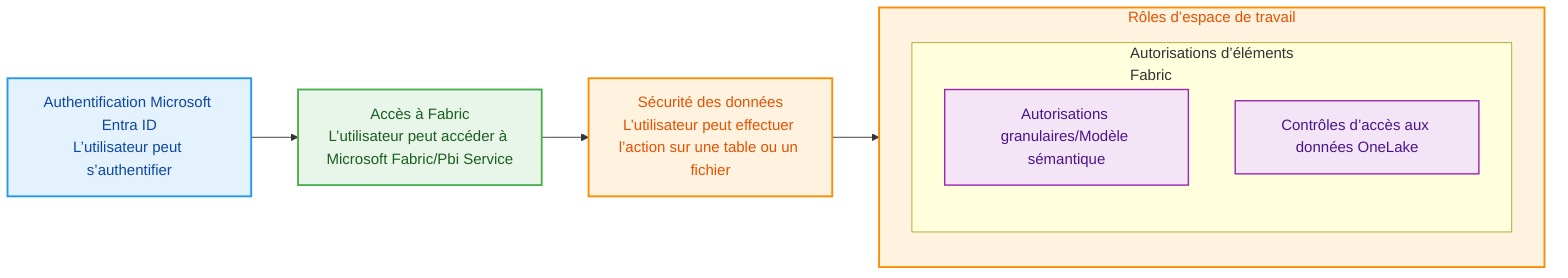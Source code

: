 flowchart LR
  %% Définition des styles
  classDef auth fill:#E3F2FD,stroke:#2196F3,stroke-width:2px,color:#0D47A1;
  classDef access fill:#E8F5E9,stroke:#4CAF50,stroke-width:2px,color:#1B5E20;
  classDef dataSec fill:#FFF3E0,stroke:#FB8C00,stroke-width:2px,color:#E65100;
  classDef detail fill:#F3E5F5,stroke:#9C27B0,stroke-width:1.5px,color:#4A148C;

  A[Authentification Microsoft Entra ID<br/>L’utilisateur peut s’authentifier] --> B[Accès à Fabric<br/>L’utilisateur peut accéder à Microsoft Fabric/Pbi Service ]
  B --> C[Sécurité des données<br/>L’utilisateur peut effectuer l’action sur une table ou un fichier]
  
  subgraph C_details[ Rôles d’espace de travail]
  direction TB
    subgraph C_elements[ Autorisations d’éléments <br/> Fabric]
    direction TB
      C3[Autorisations granulaires/Modèle sémantique ]
      C4[Contrôles d’accès aux données OneLake]
    
  end
  end
  C --> C_details
  %% Attribution des styles
  class A auth;
  class B access;
  class C dataSec;
  class C_details dataSec;  
  class C1,C2,C3,C4 detail;